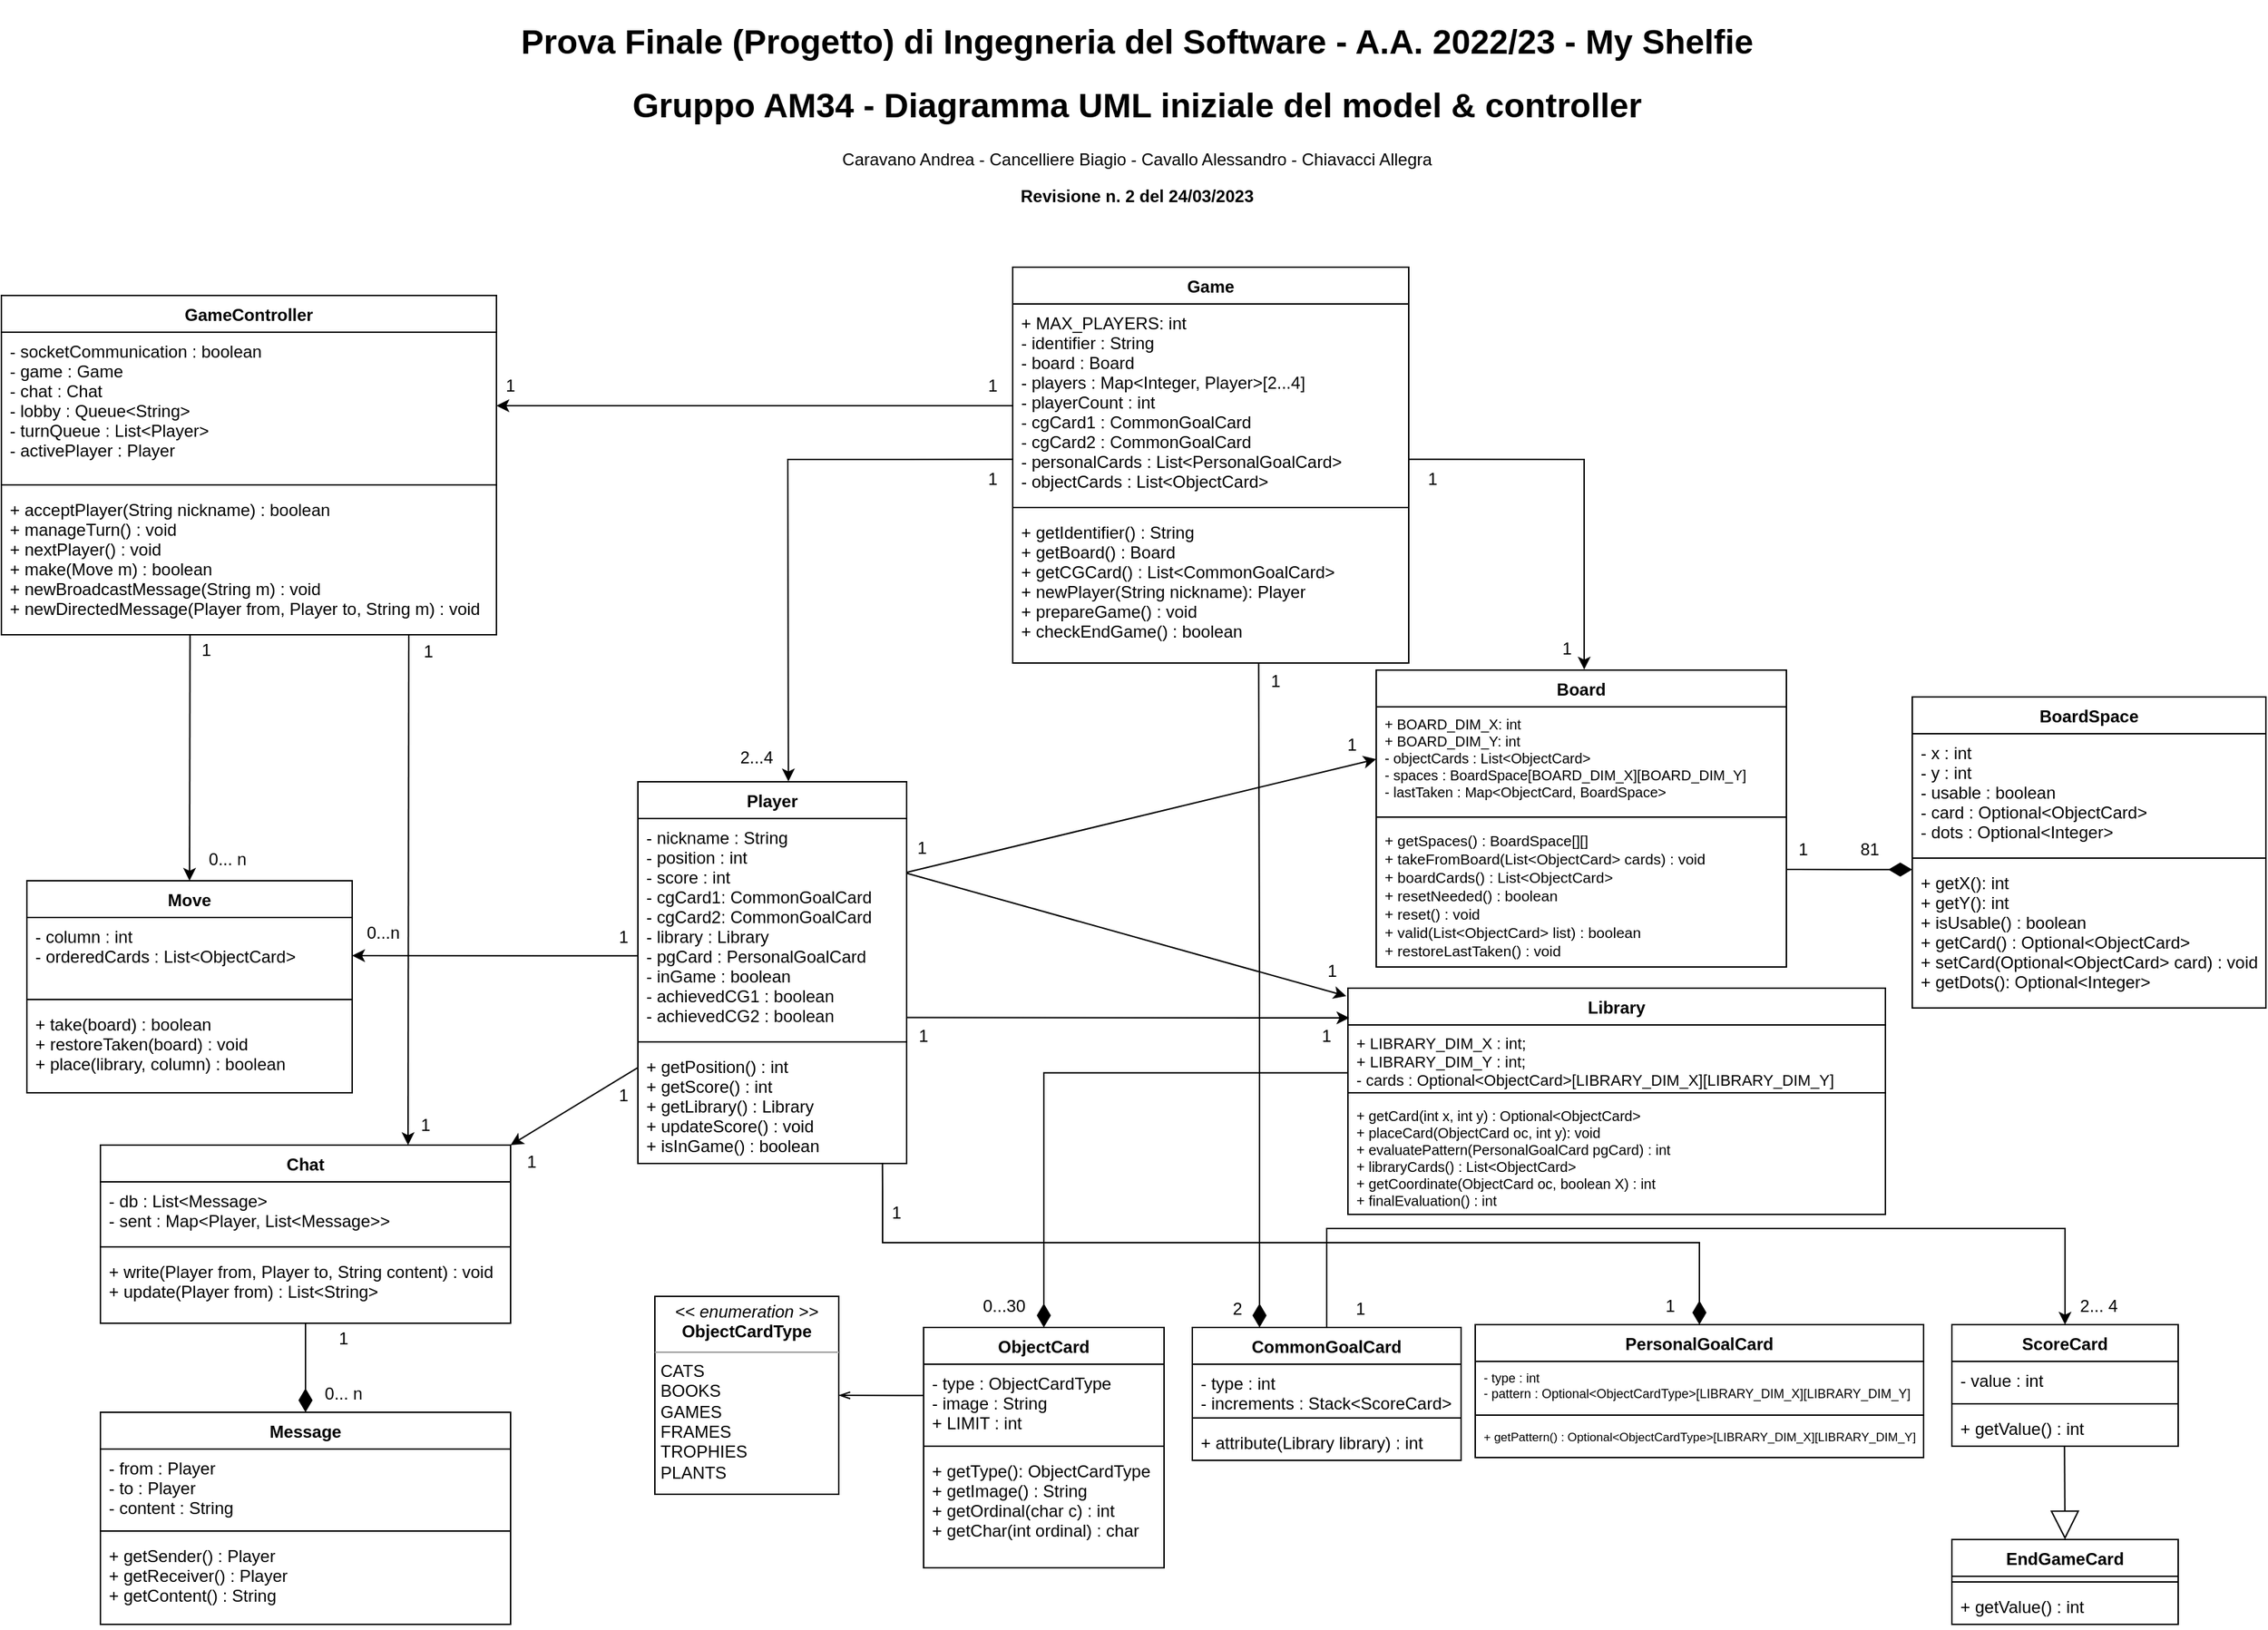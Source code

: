 <mxfile version="20.8.16" type="device"><diagram id="C5RBs43oDa-KdzZeNtuy" name="Page-1"><mxGraphModel dx="1132" dy="632" grid="1" gridSize="10" guides="1" tooltips="1" connect="1" arrows="1" fold="1" page="1" pageScale="1" pageWidth="1920" pageHeight="1200" math="0" shadow="0"><root><mxCell id="WIyWlLk6GJQsqaUBKTNV-0"/><mxCell id="WIyWlLk6GJQsqaUBKTNV-1" parent="WIyWlLk6GJQsqaUBKTNV-0"/><mxCell id="3nLaYSZrCZoTewrWOldQ-0" value="&lt;h1&gt;Prova Finale (Progetto) di Ingegneria del Software - A.A. 2022/23 - My Shelfie&lt;/h1&gt;&lt;h1&gt;Gruppo AM34 - Diagramma UML iniziale del model &amp;amp; controller&lt;/h1&gt;&lt;p&gt;Caravano Andrea - Cancelliere Biagio - Cavallo Alessandro - Chiavacci Allegra&lt;/p&gt;&lt;p&gt;&lt;b&gt;Revisione n. 2 del 24/03/2023&lt;/b&gt;&lt;/p&gt;" style="text;html=1;strokeColor=none;fillColor=none;spacing=5;spacingTop=-20;whiteSpace=wrap;overflow=hidden;rounded=0;align=center;" parent="WIyWlLk6GJQsqaUBKTNV-1" vertex="1"><mxGeometry x="507" y="31" width="906" height="150" as="geometry"/></mxCell><mxCell id="ZZOf1wTFvzD7rfgrsJgH-46" value="Move" style="swimlane;fontStyle=1;align=center;verticalAlign=top;childLayout=stackLayout;horizontal=1;startSize=26;horizontalStack=0;resizeParent=1;resizeParentMax=0;resizeLast=0;collapsible=1;marginBottom=0;" parent="WIyWlLk6GJQsqaUBKTNV-1" vertex="1"><mxGeometry x="175" y="644" width="230" height="150" as="geometry"/></mxCell><mxCell id="ZZOf1wTFvzD7rfgrsJgH-47" value="- column : int&#10;- orderedCards : List&lt;ObjectCard&gt;" style="text;strokeColor=none;fillColor=none;align=left;verticalAlign=top;spacingLeft=4;spacingRight=4;overflow=hidden;rotatable=0;points=[[0,0.5],[1,0.5]];portConstraint=eastwest;" parent="ZZOf1wTFvzD7rfgrsJgH-46" vertex="1"><mxGeometry y="26" width="230" height="54" as="geometry"/></mxCell><mxCell id="ZZOf1wTFvzD7rfgrsJgH-48" value="" style="line;strokeWidth=1;fillColor=none;align=left;verticalAlign=middle;spacingTop=-1;spacingLeft=3;spacingRight=3;rotatable=0;labelPosition=right;points=[];portConstraint=eastwest;strokeColor=inherit;" parent="ZZOf1wTFvzD7rfgrsJgH-46" vertex="1"><mxGeometry y="80" width="230" height="8" as="geometry"/></mxCell><mxCell id="ZZOf1wTFvzD7rfgrsJgH-49" value="+ take(board) : boolean&#10;+ restoreTaken(board) : void&#10;+ place(library, column) : boolean" style="text;strokeColor=none;fillColor=none;align=left;verticalAlign=top;spacingLeft=4;spacingRight=4;overflow=hidden;rotatable=0;points=[[0,0.5],[1,0.5]];portConstraint=eastwest;" parent="ZZOf1wTFvzD7rfgrsJgH-46" vertex="1"><mxGeometry y="88" width="230" height="62" as="geometry"/></mxCell><mxCell id="ZZOf1wTFvzD7rfgrsJgH-58" value="Chat" style="swimlane;fontStyle=1;align=center;verticalAlign=top;childLayout=stackLayout;horizontal=1;startSize=26;horizontalStack=0;resizeParent=1;resizeParentMax=0;resizeLast=0;collapsible=1;marginBottom=0;" parent="WIyWlLk6GJQsqaUBKTNV-1" vertex="1"><mxGeometry x="227" y="831" width="290" height="126" as="geometry"/></mxCell><mxCell id="ZZOf1wTFvzD7rfgrsJgH-59" value="- db : List&lt;Message&gt;&#10;- sent : Map&lt;Player, List&lt;Message&gt;&gt;" style="text;strokeColor=none;fillColor=none;align=left;verticalAlign=top;spacingLeft=4;spacingRight=4;overflow=hidden;rotatable=0;points=[[0,0.5],[1,0.5]];portConstraint=eastwest;" parent="ZZOf1wTFvzD7rfgrsJgH-58" vertex="1"><mxGeometry y="26" width="290" height="42" as="geometry"/></mxCell><mxCell id="ZZOf1wTFvzD7rfgrsJgH-60" value="" style="line;strokeWidth=1;fillColor=none;align=left;verticalAlign=middle;spacingTop=-1;spacingLeft=3;spacingRight=3;rotatable=0;labelPosition=right;points=[];portConstraint=eastwest;strokeColor=inherit;" parent="ZZOf1wTFvzD7rfgrsJgH-58" vertex="1"><mxGeometry y="68" width="290" height="8" as="geometry"/></mxCell><mxCell id="ZZOf1wTFvzD7rfgrsJgH-61" value="+ write(Player from, Player to, String content) : void&#10;+ update(Player from) : List&lt;String&gt;" style="text;strokeColor=none;fillColor=none;align=left;verticalAlign=top;spacingLeft=4;spacingRight=4;overflow=hidden;rotatable=0;points=[[0,0.5],[1,0.5]];portConstraint=eastwest;" parent="ZZOf1wTFvzD7rfgrsJgH-58" vertex="1"><mxGeometry y="76" width="290" height="50" as="geometry"/></mxCell><mxCell id="ZZOf1wTFvzD7rfgrsJgH-62" value="Message" style="swimlane;fontStyle=1;align=center;verticalAlign=top;childLayout=stackLayout;horizontal=1;startSize=26;horizontalStack=0;resizeParent=1;resizeParentMax=0;resizeLast=0;collapsible=1;marginBottom=0;" parent="WIyWlLk6GJQsqaUBKTNV-1" vertex="1"><mxGeometry x="227" y="1020" width="290" height="150" as="geometry"/></mxCell><mxCell id="ZZOf1wTFvzD7rfgrsJgH-63" value="- from : Player&#10;- to : Player&#10;- content : String" style="text;strokeColor=none;fillColor=none;align=left;verticalAlign=top;spacingLeft=4;spacingRight=4;overflow=hidden;rotatable=0;points=[[0,0.5],[1,0.5]];portConstraint=eastwest;" parent="ZZOf1wTFvzD7rfgrsJgH-62" vertex="1"><mxGeometry y="26" width="290" height="54" as="geometry"/></mxCell><mxCell id="ZZOf1wTFvzD7rfgrsJgH-64" value="" style="line;strokeWidth=1;fillColor=none;align=left;verticalAlign=middle;spacingTop=-1;spacingLeft=3;spacingRight=3;rotatable=0;labelPosition=right;points=[];portConstraint=eastwest;strokeColor=inherit;" parent="ZZOf1wTFvzD7rfgrsJgH-62" vertex="1"><mxGeometry y="80" width="290" height="8" as="geometry"/></mxCell><mxCell id="ZZOf1wTFvzD7rfgrsJgH-65" value="+ getSender() : Player&#10;+ getReceiver() : Player&#10;+ getContent() : String" style="text;strokeColor=none;fillColor=none;align=left;verticalAlign=top;spacingLeft=4;spacingRight=4;overflow=hidden;rotatable=0;points=[[0,0.5],[1,0.5]];portConstraint=eastwest;" parent="ZZOf1wTFvzD7rfgrsJgH-62" vertex="1"><mxGeometry y="88" width="290" height="62" as="geometry"/></mxCell><mxCell id="ZZOf1wTFvzD7rfgrsJgH-74" value="0... n" style="text;html=1;strokeColor=none;fillColor=none;align=center;verticalAlign=middle;whiteSpace=wrap;rounded=0;" parent="WIyWlLk6GJQsqaUBKTNV-1" vertex="1"><mxGeometry x="369" y="992" width="60" height="30" as="geometry"/></mxCell><mxCell id="ZZOf1wTFvzD7rfgrsJgH-75" value="1" style="text;html=1;strokeColor=none;fillColor=none;align=center;verticalAlign=middle;whiteSpace=wrap;rounded=0;" parent="WIyWlLk6GJQsqaUBKTNV-1" vertex="1"><mxGeometry x="369" y="953" width="60" height="30" as="geometry"/></mxCell><mxCell id="WF08YI35d58wH7PUAL8F-0" value="Game" style="swimlane;fontStyle=1;align=center;verticalAlign=top;childLayout=stackLayout;horizontal=1;startSize=26;horizontalStack=0;resizeParent=1;resizeParentMax=0;resizeLast=0;collapsible=1;marginBottom=0;" parent="WIyWlLk6GJQsqaUBKTNV-1" vertex="1"><mxGeometry x="872" y="210" width="280" height="280" as="geometry"/></mxCell><mxCell id="WF08YI35d58wH7PUAL8F-1" value="+ MAX_PLAYERS: int&#10;- identifier : String&#10;- board : Board&#10;- players : Map&lt;Integer, Player&gt;[2...4]&#10;- playerCount : int&#10;- cgCard1 : CommonGoalCard&#10;- cgCard2 : CommonGoalCard&#10;- personalCards : List&lt;PersonalGoalCard&gt;&#10;- objectCards : List&lt;ObjectCard&gt;" style="text;strokeColor=none;fillColor=none;align=left;verticalAlign=top;spacingLeft=4;spacingRight=4;overflow=hidden;rotatable=0;points=[[0,0.5],[1,0.5]];portConstraint=eastwest;" parent="WF08YI35d58wH7PUAL8F-0" vertex="1"><mxGeometry y="26" width="280" height="140" as="geometry"/></mxCell><mxCell id="WF08YI35d58wH7PUAL8F-2" value="" style="line;strokeWidth=1;fillColor=none;align=left;verticalAlign=middle;spacingTop=-1;spacingLeft=3;spacingRight=3;rotatable=0;labelPosition=right;points=[];portConstraint=eastwest;strokeColor=inherit;" parent="WF08YI35d58wH7PUAL8F-0" vertex="1"><mxGeometry y="166" width="280" height="8" as="geometry"/></mxCell><mxCell id="WF08YI35d58wH7PUAL8F-3" value="+ getIdentifier() : String&#10;+ getBoard() : Board&#10;+ getCGCard() : List&lt;CommonGoalCard&gt;&#10;+ newPlayer(String nickname): Player&#10;+ prepareGame() : void&#10;+ checkEndGame() : boolean" style="text;strokeColor=none;fillColor=none;align=left;verticalAlign=top;spacingLeft=4;spacingRight=4;overflow=hidden;rotatable=0;points=[[0,0.5],[1,0.5]];portConstraint=eastwest;" parent="WF08YI35d58wH7PUAL8F-0" vertex="1"><mxGeometry y="174" width="280" height="106" as="geometry"/></mxCell><mxCell id="WF08YI35d58wH7PUAL8F-4" value="BoardSpace" style="swimlane;fontStyle=1;align=center;verticalAlign=top;childLayout=stackLayout;horizontal=1;startSize=26;horizontalStack=0;resizeParent=1;resizeParentMax=0;resizeLast=0;collapsible=1;marginBottom=0;" parent="WIyWlLk6GJQsqaUBKTNV-1" vertex="1"><mxGeometry x="1508" y="514" width="250" height="220" as="geometry"/></mxCell><mxCell id="WF08YI35d58wH7PUAL8F-5" value="- x : int&#10;- y : int&#10;- usable : boolean&#10;- card : Optional&lt;ObjectCard&gt;&#10;- dots : Optional&lt;Integer&gt;" style="text;strokeColor=none;fillColor=none;align=left;verticalAlign=top;spacingLeft=4;spacingRight=4;overflow=hidden;rotatable=0;points=[[0,0.5],[1,0.5]];portConstraint=eastwest;" parent="WF08YI35d58wH7PUAL8F-4" vertex="1"><mxGeometry y="26" width="250" height="84" as="geometry"/></mxCell><mxCell id="WF08YI35d58wH7PUAL8F-6" value="" style="line;strokeWidth=1;fillColor=none;align=left;verticalAlign=middle;spacingTop=-1;spacingLeft=3;spacingRight=3;rotatable=0;labelPosition=right;points=[];portConstraint=eastwest;strokeColor=inherit;" parent="WF08YI35d58wH7PUAL8F-4" vertex="1"><mxGeometry y="110" width="250" height="8" as="geometry"/></mxCell><mxCell id="WF08YI35d58wH7PUAL8F-7" value="+ getX(): int&#10;+ getY(): int&#10;+ isUsable() : boolean&#10;+ getCard() : Optional&lt;ObjectCard&gt;&#10;+ setCard(Optional&lt;ObjectCard&gt; card) : void&#10;+ getDots(): Optional&lt;Integer&gt; " style="text;strokeColor=none;fillColor=none;align=left;verticalAlign=top;spacingLeft=4;spacingRight=4;overflow=hidden;rotatable=0;points=[[0,0.5],[1,0.5]];portConstraint=eastwest;" parent="WF08YI35d58wH7PUAL8F-4" vertex="1"><mxGeometry y="118" width="250" height="102" as="geometry"/></mxCell><mxCell id="WF08YI35d58wH7PUAL8F-8" value="Board" style="swimlane;fontStyle=1;align=center;verticalAlign=top;childLayout=stackLayout;horizontal=1;startSize=26;horizontalStack=0;resizeParent=1;resizeParentMax=0;resizeLast=0;collapsible=1;marginBottom=0;" parent="WIyWlLk6GJQsqaUBKTNV-1" vertex="1"><mxGeometry x="1129" y="495" width="290" height="210" as="geometry"/></mxCell><mxCell id="WF08YI35d58wH7PUAL8F-9" value="+ BOARD_DIM_X: int&#10;+ BOARD_DIM_Y: int&#10;- objectCards : List&lt;ObjectCard&gt;&#10;- spaces : BoardSpace[BOARD_DIM_X][BOARD_DIM_Y]&#10;- lastTaken : Map&lt;ObjectCard, BoardSpace&gt;" style="text;strokeColor=none;fillColor=none;align=left;verticalAlign=top;spacingLeft=4;spacingRight=4;overflow=hidden;rotatable=0;points=[[0,0.5],[1,0.5]];portConstraint=eastwest;fontSize=10;" parent="WF08YI35d58wH7PUAL8F-8" vertex="1"><mxGeometry y="26" width="290" height="74" as="geometry"/></mxCell><mxCell id="WF08YI35d58wH7PUAL8F-10" value="" style="line;strokeWidth=1;fillColor=none;align=left;verticalAlign=middle;spacingTop=-1;spacingLeft=3;spacingRight=3;rotatable=0;labelPosition=right;points=[];portConstraint=eastwest;strokeColor=inherit;" parent="WF08YI35d58wH7PUAL8F-8" vertex="1"><mxGeometry y="100" width="290" height="8" as="geometry"/></mxCell><mxCell id="WF08YI35d58wH7PUAL8F-11" value="+ getSpaces() : BoardSpace[][]&#10;+ takeFromBoard(List&lt;ObjectCard&gt; cards) : void&#10;+ boardCards() : List&lt;ObjectCard&gt;&#10;+ resetNeeded() : boolean&#10;+ reset() : void&#10;+ valid(List&lt;ObjectCard&gt; list) : boolean&#10;+ restoreLastTaken() : void" style="text;strokeColor=none;fillColor=none;align=left;verticalAlign=top;spacingLeft=4;spacingRight=4;overflow=hidden;rotatable=0;points=[[0,0.5],[1,0.5]];portConstraint=eastwest;fontSize=10.5;" parent="WF08YI35d58wH7PUAL8F-8" vertex="1"><mxGeometry y="108" width="290" height="102" as="geometry"/></mxCell><mxCell id="WF08YI35d58wH7PUAL8F-12" value="ObjectCard" style="swimlane;fontStyle=1;align=center;verticalAlign=top;childLayout=stackLayout;horizontal=1;startSize=26;horizontalStack=0;resizeParent=1;resizeParentMax=0;resizeLast=0;collapsible=1;marginBottom=0;" parent="WIyWlLk6GJQsqaUBKTNV-1" vertex="1"><mxGeometry x="809" y="960" width="170" height="170" as="geometry"/></mxCell><mxCell id="WF08YI35d58wH7PUAL8F-13" value="- type : ObjectCardType&#10;- image : String&#10;+ LIMIT : int" style="text;strokeColor=none;fillColor=none;align=left;verticalAlign=top;spacingLeft=4;spacingRight=4;overflow=hidden;rotatable=0;points=[[0,0.5],[1,0.5]];portConstraint=eastwest;" parent="WF08YI35d58wH7PUAL8F-12" vertex="1"><mxGeometry y="26" width="170" height="54" as="geometry"/></mxCell><mxCell id="WF08YI35d58wH7PUAL8F-14" value="" style="line;strokeWidth=1;fillColor=none;align=left;verticalAlign=middle;spacingTop=-1;spacingLeft=3;spacingRight=3;rotatable=0;labelPosition=right;points=[];portConstraint=eastwest;strokeColor=inherit;" parent="WF08YI35d58wH7PUAL8F-12" vertex="1"><mxGeometry y="80" width="170" height="8" as="geometry"/></mxCell><mxCell id="WF08YI35d58wH7PUAL8F-15" value="+ getType(): ObjectCardType&#10;+ getImage() : String&#10;+ getOrdinal(char c) : int&#10;+ getChar(int ordinal) : char" style="text;strokeColor=none;fillColor=none;align=left;verticalAlign=top;spacingLeft=4;spacingRight=4;overflow=hidden;rotatable=0;points=[[0,0.5],[1,0.5]];portConstraint=eastwest;" parent="WF08YI35d58wH7PUAL8F-12" vertex="1"><mxGeometry y="88" width="170" height="82" as="geometry"/></mxCell><mxCell id="WF08YI35d58wH7PUAL8F-16" value="&lt;p style=&quot;margin:0px;margin-top:4px;text-align:center;&quot;&gt;&lt;i&gt;&amp;lt;&amp;lt; enumeration &amp;gt;&amp;gt;&lt;/i&gt;&lt;br&gt;&lt;b&gt;ObjectCardType&lt;/b&gt;&lt;/p&gt;&lt;hr size=&quot;1&quot;&gt;&lt;p style=&quot;margin:0px;margin-left:4px;&quot;&gt;CATS&lt;/p&gt;&lt;p style=&quot;margin:0px;margin-left:4px;&quot;&gt;BOOKS&lt;/p&gt;&lt;p style=&quot;margin:0px;margin-left:4px;&quot;&gt;GAMES&lt;/p&gt;&lt;p style=&quot;margin:0px;margin-left:4px;&quot;&gt;FRAMES&lt;/p&gt;&lt;p style=&quot;margin:0px;margin-left:4px;&quot;&gt;TROPHIES&lt;/p&gt;&lt;p style=&quot;margin:0px;margin-left:4px;&quot;&gt;PLANTS&lt;/p&gt;" style="verticalAlign=top;align=left;overflow=fill;fontSize=12;fontFamily=Helvetica;html=1;" parent="WIyWlLk6GJQsqaUBKTNV-1" vertex="1"><mxGeometry x="619" y="938" width="130" height="140" as="geometry"/></mxCell><mxCell id="WF08YI35d58wH7PUAL8F-17" value="Player" style="swimlane;fontStyle=1;align=center;verticalAlign=top;childLayout=stackLayout;horizontal=1;startSize=26;horizontalStack=0;resizeParent=1;resizeParentMax=0;resizeLast=0;collapsible=1;marginBottom=0;" parent="WIyWlLk6GJQsqaUBKTNV-1" vertex="1"><mxGeometry x="607" y="574" width="190" height="270" as="geometry"/></mxCell><mxCell id="WF08YI35d58wH7PUAL8F-18" value="- nickname : String&#10;- position : int&#10;- score : int&#10;- cgCard1: CommonGoalCard&#10;- cgCard2: CommonGoalCard&#10;- library : Library&#10;- pgCard : PersonalGoalCard&#10;- inGame : boolean&#10;- achievedCG1 : boolean&#10;- achievedCG2 : boolean" style="text;strokeColor=none;fillColor=none;align=left;verticalAlign=top;spacingLeft=4;spacingRight=4;overflow=hidden;rotatable=0;points=[[0,0.5],[1,0.5]];portConstraint=eastwest;" parent="WF08YI35d58wH7PUAL8F-17" vertex="1"><mxGeometry y="26" width="190" height="154" as="geometry"/></mxCell><mxCell id="WF08YI35d58wH7PUAL8F-19" value="" style="line;strokeWidth=1;fillColor=none;align=left;verticalAlign=middle;spacingTop=-1;spacingLeft=3;spacingRight=3;rotatable=0;labelPosition=right;points=[];portConstraint=eastwest;strokeColor=inherit;" parent="WF08YI35d58wH7PUAL8F-17" vertex="1"><mxGeometry y="180" width="190" height="8" as="geometry"/></mxCell><mxCell id="WF08YI35d58wH7PUAL8F-20" value="+ getPosition() : int&#10;+ getScore() : int&#10;+ getLibrary() : Library&#10;+ updateScore() : void&#10;+ isInGame() : boolean" style="text;strokeColor=none;fillColor=none;align=left;verticalAlign=top;spacingLeft=4;spacingRight=4;overflow=hidden;rotatable=0;points=[[0,0.5],[1,0.5]];portConstraint=eastwest;" parent="WF08YI35d58wH7PUAL8F-17" vertex="1"><mxGeometry y="188" width="190" height="82" as="geometry"/></mxCell><mxCell id="WF08YI35d58wH7PUAL8F-21" value="Library" style="swimlane;fontStyle=1;align=center;verticalAlign=top;childLayout=stackLayout;horizontal=1;startSize=26;horizontalStack=0;resizeParent=1;resizeParentMax=0;resizeLast=0;collapsible=1;marginBottom=0;" parent="WIyWlLk6GJQsqaUBKTNV-1" vertex="1"><mxGeometry x="1109" y="720" width="380" height="160" as="geometry"/></mxCell><mxCell id="WF08YI35d58wH7PUAL8F-22" value="+ LIBRARY_DIM_X : int;&#10;+ LIBRARY_DIM_Y : int;&#10;- cards : Optional&lt;ObjectCard&gt;[LIBRARY_DIM_X][LIBRARY_DIM_Y]" style="text;strokeColor=none;fillColor=none;align=left;verticalAlign=top;spacingLeft=4;spacingRight=4;overflow=hidden;rotatable=0;points=[[0,0.5],[1,0.5]];portConstraint=eastwest;fontSize=11;" parent="WF08YI35d58wH7PUAL8F-21" vertex="1"><mxGeometry y="26" width="380" height="44" as="geometry"/></mxCell><mxCell id="WF08YI35d58wH7PUAL8F-23" value="" style="line;strokeWidth=1;fillColor=none;align=left;verticalAlign=middle;spacingTop=-1;spacingLeft=3;spacingRight=3;rotatable=0;labelPosition=right;points=[];portConstraint=eastwest;strokeColor=inherit;" parent="WF08YI35d58wH7PUAL8F-21" vertex="1"><mxGeometry y="70" width="380" height="8" as="geometry"/></mxCell><mxCell id="WF08YI35d58wH7PUAL8F-24" value="+ getCard(int x, int y) : Optional&lt;ObjectCard&gt;&#10;+ placeCard(ObjectCard oc, int y): void&#10;+ evaluatePattern(PersonalGoalCard pgCard) : int&#10;+ libraryCards() : List&lt;ObjectCard&gt;&#10;+ getCoordinate(ObjectCard oc, boolean X) : int&#10;+ finalEvaluation() : int" style="text;strokeColor=none;fillColor=none;align=left;verticalAlign=top;spacingLeft=4;spacingRight=4;overflow=hidden;rotatable=0;points=[[0,0.5],[1,0.5]];portConstraint=eastwest;fontSize=10;" parent="WF08YI35d58wH7PUAL8F-21" vertex="1"><mxGeometry y="78" width="380" height="82" as="geometry"/></mxCell><mxCell id="WF08YI35d58wH7PUAL8F-25" value="" style="endArrow=none;html=1;endSize=12;startArrow=diamondThin;startSize=14;startFill=1;edgeStyle=orthogonalEdgeStyle;align=left;verticalAlign=bottom;rounded=0;endFill=0;strokeColor=default;strokeWidth=1;entryX=1;entryY=0.324;entryDx=0;entryDy=0;entryPerimeter=0;exitX=0;exitY=0.04;exitDx=0;exitDy=0;exitPerimeter=0;" parent="WIyWlLk6GJQsqaUBKTNV-1" source="WF08YI35d58wH7PUAL8F-7" target="WF08YI35d58wH7PUAL8F-11" edge="1"><mxGeometry x="-1" y="3" relative="1" as="geometry"><mxPoint x="1507" y="636" as="sourcePoint"/><mxPoint x="1489" y="774" as="targetPoint"/><mxPoint as="offset"/></mxGeometry></mxCell><mxCell id="WF08YI35d58wH7PUAL8F-26" value="" style="endArrow=none;html=1;endSize=12;startArrow=diamondThin;startSize=14;startFill=1;edgeStyle=orthogonalEdgeStyle;align=left;verticalAlign=bottom;rounded=0;strokeColor=default;strokeWidth=1;endFill=0;exitX=0.5;exitY=0;exitDx=0;exitDy=0;entryX=-0.001;entryY=0.77;entryDx=0;entryDy=0;entryPerimeter=0;" parent="WIyWlLk6GJQsqaUBKTNV-1" source="WF08YI35d58wH7PUAL8F-12" target="WF08YI35d58wH7PUAL8F-22" edge="1"><mxGeometry x="-1" y="3" relative="1" as="geometry"><mxPoint x="929" y="874" as="sourcePoint"/><mxPoint x="1089" y="874" as="targetPoint"/></mxGeometry></mxCell><mxCell id="WF08YI35d58wH7PUAL8F-27" value="" style="endArrow=openThin;html=1;rounded=0;strokeColor=default;strokeWidth=1;entryX=1;entryY=0.5;entryDx=0;entryDy=0;exitX=0.001;exitY=0.41;exitDx=0;exitDy=0;endFill=0;exitPerimeter=0;" parent="WIyWlLk6GJQsqaUBKTNV-1" source="WF08YI35d58wH7PUAL8F-13" target="WF08YI35d58wH7PUAL8F-16" edge="1"><mxGeometry width="50" height="50" relative="1" as="geometry"><mxPoint x="779" y="1090" as="sourcePoint"/><mxPoint x="829" y="1040" as="targetPoint"/></mxGeometry></mxCell><mxCell id="WF08YI35d58wH7PUAL8F-28" value="CommonGoalCard" style="swimlane;fontStyle=1;align=center;verticalAlign=top;childLayout=stackLayout;horizontal=1;startSize=26;horizontalStack=0;resizeParent=1;resizeParentMax=0;resizeLast=0;collapsible=1;marginBottom=0;" parent="WIyWlLk6GJQsqaUBKTNV-1" vertex="1"><mxGeometry x="999" y="960" width="190" height="94" as="geometry"/></mxCell><mxCell id="WF08YI35d58wH7PUAL8F-29" value="- type : int&#10;- increments : Stack&lt;ScoreCard&gt;" style="text;strokeColor=none;fillColor=none;align=left;verticalAlign=top;spacingLeft=4;spacingRight=4;overflow=hidden;rotatable=0;points=[[0,0.5],[1,0.5]];portConstraint=eastwest;" parent="WF08YI35d58wH7PUAL8F-28" vertex="1"><mxGeometry y="26" width="190" height="34" as="geometry"/></mxCell><mxCell id="WF08YI35d58wH7PUAL8F-30" value="" style="line;strokeWidth=1;fillColor=none;align=left;verticalAlign=middle;spacingTop=-1;spacingLeft=3;spacingRight=3;rotatable=0;labelPosition=right;points=[];portConstraint=eastwest;strokeColor=inherit;" parent="WF08YI35d58wH7PUAL8F-28" vertex="1"><mxGeometry y="60" width="190" height="8" as="geometry"/></mxCell><mxCell id="WF08YI35d58wH7PUAL8F-31" value="+ attribute(Library library) : int" style="text;strokeColor=none;fillColor=none;align=left;verticalAlign=top;spacingLeft=4;spacingRight=4;overflow=hidden;rotatable=0;points=[[0,0.5],[1,0.5]];portConstraint=eastwest;" parent="WF08YI35d58wH7PUAL8F-28" vertex="1"><mxGeometry y="68" width="190" height="26" as="geometry"/></mxCell><mxCell id="WF08YI35d58wH7PUAL8F-32" value="PersonalGoalCard" style="swimlane;fontStyle=1;align=center;verticalAlign=top;childLayout=stackLayout;horizontal=1;startSize=26;horizontalStack=0;resizeParent=1;resizeParentMax=0;resizeLast=0;collapsible=1;marginBottom=0;" parent="WIyWlLk6GJQsqaUBKTNV-1" vertex="1"><mxGeometry x="1199" y="958" width="317" height="94" as="geometry"/></mxCell><mxCell id="WF08YI35d58wH7PUAL8F-33" value="- type : int&#10;- pattern : Optional&lt;ObjectCardType&gt;[LIBRARY_DIM_X][LIBRARY_DIM_Y]" style="text;strokeColor=none;fillColor=none;align=left;verticalAlign=top;spacingLeft=4;spacingRight=4;overflow=hidden;rotatable=0;points=[[0,0.5],[1,0.5]];portConstraint=eastwest;fontSize=9;" parent="WF08YI35d58wH7PUAL8F-32" vertex="1"><mxGeometry y="26" width="317" height="34" as="geometry"/></mxCell><mxCell id="WF08YI35d58wH7PUAL8F-34" value="" style="line;strokeWidth=1;fillColor=none;align=left;verticalAlign=middle;spacingTop=-1;spacingLeft=3;spacingRight=3;rotatable=0;labelPosition=right;points=[];portConstraint=eastwest;strokeColor=inherit;" parent="WF08YI35d58wH7PUAL8F-32" vertex="1"><mxGeometry y="60" width="317" height="8" as="geometry"/></mxCell><mxCell id="WF08YI35d58wH7PUAL8F-35" value="+ getPattern() : Optional&lt;ObjectCardType&gt;[LIBRARY_DIM_X][LIBRARY_DIM_Y]" style="text;strokeColor=none;fillColor=none;align=left;verticalAlign=top;spacingLeft=4;spacingRight=4;overflow=hidden;rotatable=0;points=[[0,0.5],[1,0.5]];portConstraint=eastwest;fontSize=8.5;" parent="WF08YI35d58wH7PUAL8F-32" vertex="1"><mxGeometry y="68" width="317" height="26" as="geometry"/></mxCell><mxCell id="WF08YI35d58wH7PUAL8F-36" value="ScoreCard" style="swimlane;fontStyle=1;align=center;verticalAlign=top;childLayout=stackLayout;horizontal=1;startSize=26;horizontalStack=0;resizeParent=1;resizeParentMax=0;resizeLast=0;collapsible=1;marginBottom=0;" parent="WIyWlLk6GJQsqaUBKTNV-1" vertex="1"><mxGeometry x="1536" y="958" width="160" height="86" as="geometry"/></mxCell><mxCell id="WF08YI35d58wH7PUAL8F-37" value="- value : int" style="text;strokeColor=none;fillColor=none;align=left;verticalAlign=top;spacingLeft=4;spacingRight=4;overflow=hidden;rotatable=0;points=[[0,0.5],[1,0.5]];portConstraint=eastwest;" parent="WF08YI35d58wH7PUAL8F-36" vertex="1"><mxGeometry y="26" width="160" height="26" as="geometry"/></mxCell><mxCell id="WF08YI35d58wH7PUAL8F-38" value="" style="line;strokeWidth=1;fillColor=none;align=left;verticalAlign=middle;spacingTop=-1;spacingLeft=3;spacingRight=3;rotatable=0;labelPosition=right;points=[];portConstraint=eastwest;strokeColor=inherit;" parent="WF08YI35d58wH7PUAL8F-36" vertex="1"><mxGeometry y="52" width="160" height="8" as="geometry"/></mxCell><mxCell id="WF08YI35d58wH7PUAL8F-39" value="+ getValue() : int" style="text;strokeColor=none;fillColor=none;align=left;verticalAlign=top;spacingLeft=4;spacingRight=4;overflow=hidden;rotatable=0;points=[[0,0.5],[1,0.5]];portConstraint=eastwest;" parent="WF08YI35d58wH7PUAL8F-36" vertex="1"><mxGeometry y="60" width="160" height="26" as="geometry"/></mxCell><mxCell id="WF08YI35d58wH7PUAL8F-40" value="" style="endArrow=none;html=1;endSize=12;startArrow=diamondThin;startSize=14;startFill=1;edgeStyle=orthogonalEdgeStyle;align=left;verticalAlign=bottom;rounded=0;strokeColor=default;strokeWidth=1;endFill=0;exitX=0.25;exitY=0;exitDx=0;exitDy=0;entryX=0.621;entryY=1.002;entryDx=0;entryDy=0;entryPerimeter=0;" parent="WIyWlLk6GJQsqaUBKTNV-1" source="WF08YI35d58wH7PUAL8F-28" target="WF08YI35d58wH7PUAL8F-3" edge="1"><mxGeometry x="-1" y="3" relative="1" as="geometry"><mxPoint x="849" y="829.16" as="sourcePoint"/><mxPoint x="1037" y="514" as="targetPoint"/></mxGeometry></mxCell><mxCell id="WF08YI35d58wH7PUAL8F-41" value="" style="endArrow=classic;html=1;rounded=0;shadow=0;sketch=0;exitX=0.998;exitY=0.914;exitDx=0;exitDy=0;exitPerimeter=0;" parent="WIyWlLk6GJQsqaUBKTNV-1" source="WF08YI35d58wH7PUAL8F-18" edge="1"><mxGeometry width="50" height="50" relative="1" as="geometry"><mxPoint x="689" y="718" as="sourcePoint"/><mxPoint x="1110" y="741" as="targetPoint"/><Array as="points"/></mxGeometry></mxCell><mxCell id="WF08YI35d58wH7PUAL8F-42" value="" style="endArrow=classic;html=1;rounded=0;shadow=0;sketch=0;entryX=0;entryY=0.5;entryDx=0;entryDy=0;exitX=1.002;exitY=0.247;exitDx=0;exitDy=0;exitPerimeter=0;" parent="WIyWlLk6GJQsqaUBKTNV-1" source="WF08YI35d58wH7PUAL8F-18" target="WF08YI35d58wH7PUAL8F-9" edge="1"><mxGeometry width="50" height="50" relative="1" as="geometry"><mxPoint x="999" y="617" as="sourcePoint"/><mxPoint x="779" y="304" as="targetPoint"/></mxGeometry></mxCell><mxCell id="WF08YI35d58wH7PUAL8F-43" value="" style="endArrow=classic;html=1;rounded=0;shadow=0;sketch=0;exitX=0.999;exitY=0.251;exitDx=0;exitDy=0;entryX=-0.003;entryY=0.035;entryDx=0;entryDy=0;exitPerimeter=0;entryPerimeter=0;" parent="WIyWlLk6GJQsqaUBKTNV-1" source="WF08YI35d58wH7PUAL8F-18" target="WF08YI35d58wH7PUAL8F-21" edge="1"><mxGeometry width="50" height="50" relative="1" as="geometry"><mxPoint x="999" y="683" as="sourcePoint"/><mxPoint x="1106" y="726" as="targetPoint"/></mxGeometry></mxCell><mxCell id="WF08YI35d58wH7PUAL8F-44" value="" style="endArrow=block;html=1;rounded=0;strokeColor=default;strokeWidth=1;endFill=0;exitX=1;exitY=0.5;exitDx=0;exitDy=0;endSize=18;" parent="WIyWlLk6GJQsqaUBKTNV-1" edge="1"><mxGeometry width="50" height="50" relative="1" as="geometry"><mxPoint x="1615.63" y="1044" as="sourcePoint"/><mxPoint x="1616" y="1110" as="targetPoint"/><Array as="points"/></mxGeometry></mxCell><mxCell id="WF08YI35d58wH7PUAL8F-45" value="EndGameCard" style="swimlane;fontStyle=1;align=center;verticalAlign=top;childLayout=stackLayout;horizontal=1;startSize=26;horizontalStack=0;resizeParent=1;resizeParentMax=0;resizeLast=0;collapsible=1;marginBottom=0;" parent="WIyWlLk6GJQsqaUBKTNV-1" vertex="1"><mxGeometry x="1536" y="1110" width="160" height="60" as="geometry"/></mxCell><mxCell id="WF08YI35d58wH7PUAL8F-46" value="" style="line;strokeWidth=1;fillColor=none;align=left;verticalAlign=middle;spacingTop=-1;spacingLeft=3;spacingRight=3;rotatable=0;labelPosition=right;points=[];portConstraint=eastwest;strokeColor=inherit;" parent="WF08YI35d58wH7PUAL8F-45" vertex="1"><mxGeometry y="26" width="160" height="8" as="geometry"/></mxCell><mxCell id="WF08YI35d58wH7PUAL8F-47" value="+ getValue() : int" style="text;strokeColor=none;fillColor=none;align=left;verticalAlign=top;spacingLeft=4;spacingRight=4;overflow=hidden;rotatable=0;points=[[0,0.5],[1,0.5]];portConstraint=eastwest;" parent="WF08YI35d58wH7PUAL8F-45" vertex="1"><mxGeometry y="34" width="160" height="26" as="geometry"/></mxCell><mxCell id="WF08YI35d58wH7PUAL8F-48" value="" style="endArrow=classic;html=1;rounded=0;exitX=0.999;exitY=0.785;exitDx=0;exitDy=0;exitPerimeter=0;entryX=0.507;entryY=-0.002;entryDx=0;entryDy=0;entryPerimeter=0;" parent="WIyWlLk6GJQsqaUBKTNV-1" source="WF08YI35d58wH7PUAL8F-1" target="WF08YI35d58wH7PUAL8F-8" edge="1"><mxGeometry width="50" height="50" relative="1" as="geometry"><mxPoint x="1166" y="346" as="sourcePoint"/><mxPoint x="1276" y="470" as="targetPoint"/><Array as="points"><mxPoint x="1276" y="346"/></Array></mxGeometry></mxCell><mxCell id="WF08YI35d58wH7PUAL8F-49" value="" style="endArrow=classic;html=1;rounded=0;entryX=0.56;entryY=-0.001;entryDx=0;entryDy=0;exitX=-0.001;exitY=0.785;exitDx=0;exitDy=0;exitPerimeter=0;entryPerimeter=0;" parent="WIyWlLk6GJQsqaUBKTNV-1" source="WF08YI35d58wH7PUAL8F-1" target="WF08YI35d58wH7PUAL8F-17" edge="1"><mxGeometry width="50" height="50" relative="1" as="geometry"><mxPoint x="827" y="348" as="sourcePoint"/><mxPoint x="809" y="376" as="targetPoint"/><Array as="points"><mxPoint x="713" y="346"/></Array></mxGeometry></mxCell><mxCell id="WF08YI35d58wH7PUAL8F-50" value="2...4" style="text;html=1;strokeColor=none;fillColor=none;align=center;verticalAlign=middle;whiteSpace=wrap;rounded=0;" parent="WIyWlLk6GJQsqaUBKTNV-1" vertex="1"><mxGeometry x="661" y="542" width="60" height="30" as="geometry"/></mxCell><mxCell id="WF08YI35d58wH7PUAL8F-51" value="1" style="text;html=1;strokeColor=none;fillColor=none;align=center;verticalAlign=middle;whiteSpace=wrap;rounded=0;" parent="WIyWlLk6GJQsqaUBKTNV-1" vertex="1"><mxGeometry x="828" y="345" width="60" height="30" as="geometry"/></mxCell><mxCell id="WF08YI35d58wH7PUAL8F-52" value="1" style="text;html=1;strokeColor=none;fillColor=none;align=center;verticalAlign=middle;whiteSpace=wrap;rounded=0;" parent="WIyWlLk6GJQsqaUBKTNV-1" vertex="1"><mxGeometry x="778" y="606" width="60" height="30" as="geometry"/></mxCell><mxCell id="WF08YI35d58wH7PUAL8F-53" value="1" style="text;html=1;strokeColor=none;fillColor=none;align=center;verticalAlign=middle;whiteSpace=wrap;rounded=0;" parent="WIyWlLk6GJQsqaUBKTNV-1" vertex="1"><mxGeometry x="1082" y="533" width="60" height="30" as="geometry"/></mxCell><mxCell id="WF08YI35d58wH7PUAL8F-54" value="1" style="text;html=1;strokeColor=none;fillColor=none;align=center;verticalAlign=middle;whiteSpace=wrap;rounded=0;" parent="WIyWlLk6GJQsqaUBKTNV-1" vertex="1"><mxGeometry x="1068" y="693" width="60" height="30" as="geometry"/></mxCell><mxCell id="WF08YI35d58wH7PUAL8F-55" value="1" style="text;html=1;strokeColor=none;fillColor=none;align=center;verticalAlign=middle;whiteSpace=wrap;rounded=0;" parent="WIyWlLk6GJQsqaUBKTNV-1" vertex="1"><mxGeometry x="1401" y="607" width="60" height="30" as="geometry"/></mxCell><mxCell id="WF08YI35d58wH7PUAL8F-56" value="81" style="text;html=1;strokeColor=none;fillColor=none;align=center;verticalAlign=middle;whiteSpace=wrap;rounded=0;" parent="WIyWlLk6GJQsqaUBKTNV-1" vertex="1"><mxGeometry x="1448" y="607" width="60" height="30" as="geometry"/></mxCell><mxCell id="WF08YI35d58wH7PUAL8F-57" value="1" style="text;html=1;strokeColor=none;fillColor=none;align=center;verticalAlign=middle;whiteSpace=wrap;rounded=0;" parent="WIyWlLk6GJQsqaUBKTNV-1" vertex="1"><mxGeometry x="1064" y="739" width="60" height="30" as="geometry"/></mxCell><mxCell id="WF08YI35d58wH7PUAL8F-58" value="0...30" style="text;html=1;strokeColor=none;fillColor=none;align=center;verticalAlign=middle;whiteSpace=wrap;rounded=0;" parent="WIyWlLk6GJQsqaUBKTNV-1" vertex="1"><mxGeometry x="836" y="930" width="60" height="30" as="geometry"/></mxCell><mxCell id="WF08YI35d58wH7PUAL8F-59" value="1" style="text;html=1;strokeColor=none;fillColor=none;align=center;verticalAlign=middle;whiteSpace=wrap;rounded=0;" parent="WIyWlLk6GJQsqaUBKTNV-1" vertex="1"><mxGeometry x="1028" y="488" width="60" height="30" as="geometry"/></mxCell><mxCell id="WF08YI35d58wH7PUAL8F-60" value="2" style="text;html=1;strokeColor=none;fillColor=none;align=center;verticalAlign=middle;whiteSpace=wrap;rounded=0;" parent="WIyWlLk6GJQsqaUBKTNV-1" vertex="1"><mxGeometry x="1001" y="932" width="60" height="30" as="geometry"/></mxCell><mxCell id="WF08YI35d58wH7PUAL8F-61" value="1" style="text;html=1;strokeColor=none;fillColor=none;align=center;verticalAlign=middle;whiteSpace=wrap;rounded=0;" parent="WIyWlLk6GJQsqaUBKTNV-1" vertex="1"><mxGeometry x="1139" y="345" width="60" height="30" as="geometry"/></mxCell><mxCell id="WF08YI35d58wH7PUAL8F-62" value="1" style="text;html=1;strokeColor=none;fillColor=none;align=center;verticalAlign=middle;whiteSpace=wrap;rounded=0;" parent="WIyWlLk6GJQsqaUBKTNV-1" vertex="1"><mxGeometry x="1234" y="465" width="60" height="30" as="geometry"/></mxCell><mxCell id="WF08YI35d58wH7PUAL8F-63" value="GameController" style="swimlane;fontStyle=1;align=center;verticalAlign=top;childLayout=stackLayout;horizontal=1;startSize=26;horizontalStack=0;resizeParent=1;resizeParentMax=0;resizeLast=0;collapsible=1;marginBottom=0;" parent="WIyWlLk6GJQsqaUBKTNV-1" vertex="1"><mxGeometry x="157" y="230" width="350" height="240" as="geometry"/></mxCell><mxCell id="WF08YI35d58wH7PUAL8F-64" value="- socketCommunication : boolean&#10;- game : Game&#10;- chat : Chat&#10;- lobby : Queue&lt;String&gt;&#10;- turnQueue : List&lt;Player&gt;&#10;- activePlayer : Player" style="text;strokeColor=none;fillColor=none;align=left;verticalAlign=top;spacingLeft=4;spacingRight=4;overflow=hidden;rotatable=0;points=[[0,0.5],[1,0.5]];portConstraint=eastwest;" parent="WF08YI35d58wH7PUAL8F-63" vertex="1"><mxGeometry y="26" width="350" height="104" as="geometry"/></mxCell><mxCell id="WF08YI35d58wH7PUAL8F-65" value="" style="line;strokeWidth=1;fillColor=none;align=left;verticalAlign=middle;spacingTop=-1;spacingLeft=3;spacingRight=3;rotatable=0;labelPosition=right;points=[];portConstraint=eastwest;strokeColor=inherit;" parent="WF08YI35d58wH7PUAL8F-63" vertex="1"><mxGeometry y="130" width="350" height="8" as="geometry"/></mxCell><mxCell id="WF08YI35d58wH7PUAL8F-66" value="+ acceptPlayer(String nickname) : boolean&#10;+ manageTurn() : void&#10;+ nextPlayer() : void&#10;+ make(Move m) : boolean&#10;+ newBroadcastMessage(String m) : void&#10;+ newDirectedMessage(Player from, Player to, String m) : void" style="text;strokeColor=none;fillColor=none;align=left;verticalAlign=top;spacingLeft=4;spacingRight=4;overflow=hidden;rotatable=0;points=[[0,0.5],[1,0.5]];portConstraint=eastwest;" parent="WF08YI35d58wH7PUAL8F-63" vertex="1"><mxGeometry y="138" width="350" height="102" as="geometry"/></mxCell><mxCell id="2ylUI7SBA9__U9bgeZi2-0" value="" style="endArrow=classic;html=1;rounded=0;entryX=1;entryY=0.5;entryDx=0;entryDy=0;exitX=-0.001;exitY=0.631;exitDx=0;exitDy=0;exitPerimeter=0;" parent="WIyWlLk6GJQsqaUBKTNV-1" source="WF08YI35d58wH7PUAL8F-18" target="ZZOf1wTFvzD7rfgrsJgH-47" edge="1"><mxGeometry width="50" height="50" relative="1" as="geometry"><mxPoint x="387" y="584" as="sourcePoint"/><mxPoint x="437" y="534" as="targetPoint"/></mxGeometry></mxCell><mxCell id="2ylUI7SBA9__U9bgeZi2-1" value="" style="endArrow=classic;html=1;rounded=0;exitX=-0.001;exitY=0.174;exitDx=0;exitDy=0;entryX=1;entryY=0;entryDx=0;entryDy=0;exitPerimeter=0;" parent="WIyWlLk6GJQsqaUBKTNV-1" source="WF08YI35d58wH7PUAL8F-20" target="ZZOf1wTFvzD7rfgrsJgH-58" edge="1"><mxGeometry width="50" height="50" relative="1" as="geometry"><mxPoint x="477" y="774" as="sourcePoint"/><mxPoint x="527" y="724" as="targetPoint"/></mxGeometry></mxCell><mxCell id="2ylUI7SBA9__U9bgeZi2-2" value="0...n" style="text;html=1;strokeColor=none;fillColor=none;align=center;verticalAlign=middle;whiteSpace=wrap;rounded=0;" parent="WIyWlLk6GJQsqaUBKTNV-1" vertex="1"><mxGeometry x="397" y="666" width="60" height="30" as="geometry"/></mxCell><mxCell id="2ylUI7SBA9__U9bgeZi2-3" value="1" style="text;html=1;strokeColor=none;fillColor=none;align=center;verticalAlign=middle;whiteSpace=wrap;rounded=0;" parent="WIyWlLk6GJQsqaUBKTNV-1" vertex="1"><mxGeometry x="567" y="669" width="60" height="30" as="geometry"/></mxCell><mxCell id="2ylUI7SBA9__U9bgeZi2-4" value="1" style="text;html=1;strokeColor=none;fillColor=none;align=center;verticalAlign=middle;whiteSpace=wrap;rounded=0;" parent="WIyWlLk6GJQsqaUBKTNV-1" vertex="1"><mxGeometry x="567" y="781" width="60" height="30" as="geometry"/></mxCell><mxCell id="2ylUI7SBA9__U9bgeZi2-5" value="1" style="text;html=1;strokeColor=none;fillColor=none;align=center;verticalAlign=middle;whiteSpace=wrap;rounded=0;" parent="WIyWlLk6GJQsqaUBKTNV-1" vertex="1"><mxGeometry x="502" y="828" width="60" height="30" as="geometry"/></mxCell><mxCell id="2ylUI7SBA9__U9bgeZi2-7" value="1" style="text;html=1;strokeColor=none;fillColor=none;align=center;verticalAlign=middle;whiteSpace=wrap;rounded=0;" parent="WIyWlLk6GJQsqaUBKTNV-1" vertex="1"><mxGeometry x="427" y="802" width="60" height="30" as="geometry"/></mxCell><mxCell id="-zgJkKOv8xwlr1CrhiNv-1" value="" style="endArrow=classic;html=1;rounded=0;entryX=1;entryY=0.5;entryDx=0;entryDy=0;exitX=-0.001;exitY=0.514;exitDx=0;exitDy=0;exitPerimeter=0;" parent="WIyWlLk6GJQsqaUBKTNV-1" source="WF08YI35d58wH7PUAL8F-1" target="WF08YI35d58wH7PUAL8F-64" edge="1"><mxGeometry width="50" height="50" relative="1" as="geometry"><mxPoint x="827" y="308" as="sourcePoint"/><mxPoint x="627" y="264" as="targetPoint"/></mxGeometry></mxCell><mxCell id="-zgJkKOv8xwlr1CrhiNv-2" value="" style="endArrow=classic;html=1;rounded=0;entryX=0.5;entryY=0;entryDx=0;entryDy=0;exitX=0.381;exitY=0.998;exitDx=0;exitDy=0;exitPerimeter=0;" parent="WIyWlLk6GJQsqaUBKTNV-1" source="WF08YI35d58wH7PUAL8F-66" target="ZZOf1wTFvzD7rfgrsJgH-46" edge="1"><mxGeometry width="50" height="50" relative="1" as="geometry"><mxPoint x="292" y="474" as="sourcePoint"/><mxPoint x="327" y="544" as="targetPoint"/></mxGeometry></mxCell><mxCell id="-zgJkKOv8xwlr1CrhiNv-3" value="" style="endArrow=classic;html=1;rounded=0;entryX=0.75;entryY=0;entryDx=0;entryDy=0;" parent="WIyWlLk6GJQsqaUBKTNV-1" target="ZZOf1wTFvzD7rfgrsJgH-58" edge="1"><mxGeometry width="50" height="50" relative="1" as="geometry"><mxPoint x="445" y="470" as="sourcePoint"/><mxPoint x="547" y="514" as="targetPoint"/></mxGeometry></mxCell><mxCell id="-zgJkKOv8xwlr1CrhiNv-4" value="1" style="text;html=1;strokeColor=none;fillColor=none;align=center;verticalAlign=middle;whiteSpace=wrap;rounded=0;" parent="WIyWlLk6GJQsqaUBKTNV-1" vertex="1"><mxGeometry x="272" y="466" width="60" height="30" as="geometry"/></mxCell><mxCell id="-zgJkKOv8xwlr1CrhiNv-5" value="0... n" style="text;html=1;strokeColor=none;fillColor=none;align=center;verticalAlign=middle;whiteSpace=wrap;rounded=0;" parent="WIyWlLk6GJQsqaUBKTNV-1" vertex="1"><mxGeometry x="287" y="614" width="60" height="30" as="geometry"/></mxCell><mxCell id="-zgJkKOv8xwlr1CrhiNv-6" value="1" style="text;html=1;strokeColor=none;fillColor=none;align=center;verticalAlign=middle;whiteSpace=wrap;rounded=0;" parent="WIyWlLk6GJQsqaUBKTNV-1" vertex="1"><mxGeometry x="828" y="279" width="60" height="30" as="geometry"/></mxCell><mxCell id="-zgJkKOv8xwlr1CrhiNv-8" value="1" style="text;html=1;strokeColor=none;fillColor=none;align=center;verticalAlign=middle;whiteSpace=wrap;rounded=0;" parent="WIyWlLk6GJQsqaUBKTNV-1" vertex="1"><mxGeometry x="487" y="279" width="60" height="30" as="geometry"/></mxCell><mxCell id="UazeKs6muW7xD2FB_bQe-0" value="1" style="text;html=1;strokeColor=none;fillColor=none;align=center;verticalAlign=middle;whiteSpace=wrap;rounded=0;" parent="WIyWlLk6GJQsqaUBKTNV-1" vertex="1"><mxGeometry x="429" y="467" width="60" height="30" as="geometry"/></mxCell><mxCell id="UazeKs6muW7xD2FB_bQe-3" value="" style="endArrow=none;html=1;endSize=12;startArrow=diamondThin;startSize=14;startFill=1;edgeStyle=orthogonalEdgeStyle;align=left;verticalAlign=bottom;rounded=0;strokeColor=default;strokeWidth=1;endFill=0;exitX=0.5;exitY=0;exitDx=0;exitDy=0;entryX=0.91;entryY=0.998;entryDx=0;entryDy=0;entryPerimeter=0;" parent="WIyWlLk6GJQsqaUBKTNV-1" source="WF08YI35d58wH7PUAL8F-32" target="WF08YI35d58wH7PUAL8F-20" edge="1"><mxGeometry x="-1" y="3" relative="1" as="geometry"><mxPoint x="999.0" y="995.79" as="sourcePoint"/><mxPoint x="830" y="870" as="targetPoint"/><Array as="points"><mxPoint x="1358" y="900"/><mxPoint x="780" y="900"/><mxPoint x="780" y="864"/></Array></mxGeometry></mxCell><mxCell id="yqYgOMi38xMCYV1zcehE-0" value="" style="endArrow=classic;html=1;rounded=0;exitX=0.5;exitY=0;exitDx=0;exitDy=0;entryX=0.5;entryY=0;entryDx=0;entryDy=0;" parent="WIyWlLk6GJQsqaUBKTNV-1" source="WF08YI35d58wH7PUAL8F-28" target="WF08YI35d58wH7PUAL8F-36" edge="1"><mxGeometry width="50" height="50" relative="1" as="geometry"><mxPoint x="1590" y="900" as="sourcePoint"/><mxPoint x="1640" y="850" as="targetPoint"/><Array as="points"><mxPoint x="1094" y="890"/><mxPoint x="1360" y="890"/><mxPoint x="1616" y="890"/></Array></mxGeometry></mxCell><mxCell id="yqYgOMi38xMCYV1zcehE-1" value="1" style="text;html=1;strokeColor=none;fillColor=none;align=center;verticalAlign=middle;whiteSpace=wrap;rounded=0;" parent="WIyWlLk6GJQsqaUBKTNV-1" vertex="1"><mxGeometry x="779" y="739" width="60" height="30" as="geometry"/></mxCell><mxCell id="yqYgOMi38xMCYV1zcehE-2" value="1" style="text;html=1;strokeColor=none;fillColor=none;align=center;verticalAlign=middle;whiteSpace=wrap;rounded=0;" parent="WIyWlLk6GJQsqaUBKTNV-1" vertex="1"><mxGeometry x="760" y="864" width="60" height="30" as="geometry"/></mxCell><mxCell id="yqYgOMi38xMCYV1zcehE-3" value="1" style="text;html=1;strokeColor=none;fillColor=none;align=center;verticalAlign=middle;whiteSpace=wrap;rounded=0;" parent="WIyWlLk6GJQsqaUBKTNV-1" vertex="1"><mxGeometry x="1307" y="930" width="60" height="30" as="geometry"/></mxCell><mxCell id="yqYgOMi38xMCYV1zcehE-4" value="1" style="text;html=1;strokeColor=none;fillColor=none;align=center;verticalAlign=middle;whiteSpace=wrap;rounded=0;" parent="WIyWlLk6GJQsqaUBKTNV-1" vertex="1"><mxGeometry x="1088" y="932" width="60" height="30" as="geometry"/></mxCell><mxCell id="yqYgOMi38xMCYV1zcehE-5" value="2... 4" style="text;html=1;strokeColor=none;fillColor=none;align=center;verticalAlign=middle;whiteSpace=wrap;rounded=0;" parent="WIyWlLk6GJQsqaUBKTNV-1" vertex="1"><mxGeometry x="1610" y="930" width="60" height="30" as="geometry"/></mxCell><mxCell id="yqYgOMi38xMCYV1zcehE-7" value="" style="endArrow=none;html=1;endSize=12;startArrow=diamondThin;startSize=14;startFill=1;edgeStyle=orthogonalEdgeStyle;align=left;verticalAlign=bottom;rounded=0;endFill=0;strokeColor=default;strokeWidth=1;exitX=0.5;exitY=0;exitDx=0;exitDy=0;entryX=0.5;entryY=1;entryDx=0;entryDy=0;" parent="WIyWlLk6GJQsqaUBKTNV-1" source="ZZOf1wTFvzD7rfgrsJgH-62" target="ZZOf1wTFvzD7rfgrsJgH-58" edge="1"><mxGeometry x="-1" y="3" relative="1" as="geometry"><mxPoint x="279.58" y="984.85" as="sourcePoint"/><mxPoint x="372" y="960" as="targetPoint"/><mxPoint as="offset"/></mxGeometry></mxCell></root></mxGraphModel></diagram></mxfile>